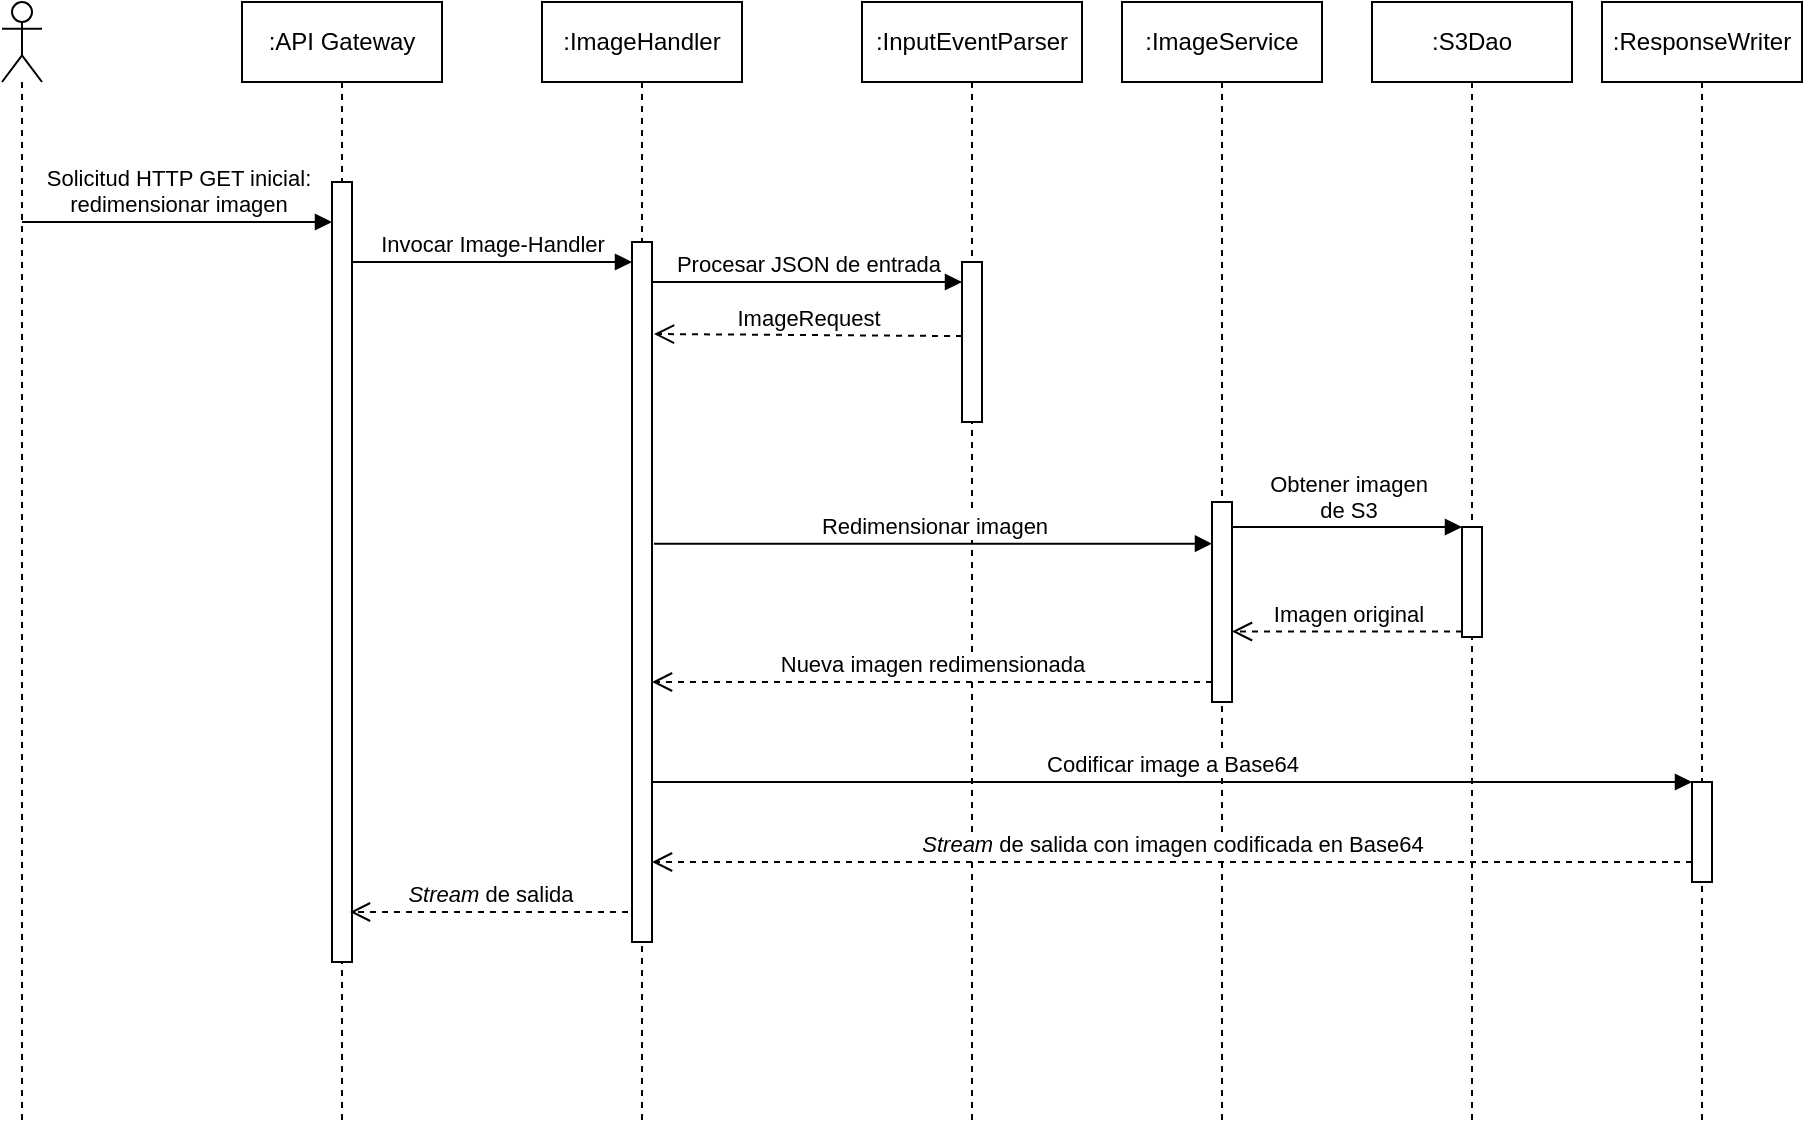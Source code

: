 <mxfile version="10.6.1" type="device"><diagram id="MXgZ015mQMuQDaQZ1EhI" name="Page-1"><mxGraphModel dx="1158" dy="641" grid="1" gridSize="10" guides="1" tooltips="1" connect="1" arrows="1" fold="1" page="1" pageScale="1" pageWidth="3400" pageHeight="4400" math="0" shadow="0"><root><mxCell id="0"/><mxCell id="1" parent="0"/><mxCell id="iaOUVPQQtAkWmX749sJC-1" value=":API Gateway" style="shape=umlLifeline;perimeter=lifelinePerimeter;whiteSpace=wrap;html=1;container=1;collapsible=0;recursiveResize=0;outlineConnect=0;" vertex="1" parent="1"><mxGeometry x="160" y="120" width="100" height="560" as="geometry"/></mxCell><mxCell id="iaOUVPQQtAkWmX749sJC-13" value="" style="html=1;points=[];perimeter=orthogonalPerimeter;" vertex="1" parent="iaOUVPQQtAkWmX749sJC-1"><mxGeometry x="45" y="90" width="10" height="390" as="geometry"/></mxCell><mxCell id="iaOUVPQQtAkWmX749sJC-4" value="" style="shape=umlLifeline;participant=umlActor;perimeter=lifelinePerimeter;whiteSpace=wrap;html=1;container=1;collapsible=0;recursiveResize=0;verticalAlign=top;spacingTop=36;labelBackgroundColor=#ffffff;outlineConnect=0;" vertex="1" parent="1"><mxGeometry x="40" y="120" width="20" height="560" as="geometry"/></mxCell><mxCell id="iaOUVPQQtAkWmX749sJC-6" value=":ImageHandler" style="shape=umlLifeline;perimeter=lifelinePerimeter;whiteSpace=wrap;html=1;container=1;collapsible=0;recursiveResize=0;outlineConnect=0;" vertex="1" parent="1"><mxGeometry x="310" y="120" width="100" height="560" as="geometry"/></mxCell><mxCell id="iaOUVPQQtAkWmX749sJC-15" value="" style="html=1;points=[];perimeter=orthogonalPerimeter;" vertex="1" parent="iaOUVPQQtAkWmX749sJC-6"><mxGeometry x="45" y="120" width="10" height="350" as="geometry"/></mxCell><mxCell id="iaOUVPQQtAkWmX749sJC-7" value=":InputEventParser" style="shape=umlLifeline;perimeter=lifelinePerimeter;whiteSpace=wrap;html=1;container=1;collapsible=0;recursiveResize=0;outlineConnect=0;" vertex="1" parent="1"><mxGeometry x="470" y="120" width="110" height="560" as="geometry"/></mxCell><mxCell id="iaOUVPQQtAkWmX749sJC-17" value="" style="html=1;points=[];perimeter=orthogonalPerimeter;" vertex="1" parent="iaOUVPQQtAkWmX749sJC-7"><mxGeometry x="50" y="130" width="10" height="80" as="geometry"/></mxCell><mxCell id="iaOUVPQQtAkWmX749sJC-8" value=":ImageService" style="shape=umlLifeline;perimeter=lifelinePerimeter;whiteSpace=wrap;html=1;container=1;collapsible=0;recursiveResize=0;outlineConnect=0;" vertex="1" parent="1"><mxGeometry x="600" y="120" width="100" height="560" as="geometry"/></mxCell><mxCell id="iaOUVPQQtAkWmX749sJC-21" value="" style="html=1;points=[];perimeter=orthogonalPerimeter;" vertex="1" parent="iaOUVPQQtAkWmX749sJC-8"><mxGeometry x="45" y="250" width="10" height="100" as="geometry"/></mxCell><mxCell id="iaOUVPQQtAkWmX749sJC-9" value=":S3Dao" style="shape=umlLifeline;perimeter=lifelinePerimeter;whiteSpace=wrap;html=1;container=1;collapsible=0;recursiveResize=0;outlineConnect=0;" vertex="1" parent="1"><mxGeometry x="725" y="120" width="100" height="560" as="geometry"/></mxCell><mxCell id="iaOUVPQQtAkWmX749sJC-23" value="" style="html=1;points=[];perimeter=orthogonalPerimeter;" vertex="1" parent="iaOUVPQQtAkWmX749sJC-9"><mxGeometry x="45" y="262.5" width="10" height="55" as="geometry"/></mxCell><mxCell id="iaOUVPQQtAkWmX749sJC-10" value=":ResponseWriter" style="shape=umlLifeline;perimeter=lifelinePerimeter;whiteSpace=wrap;html=1;container=1;collapsible=0;recursiveResize=0;outlineConnect=0;" vertex="1" parent="1"><mxGeometry x="840" y="120" width="100" height="560" as="geometry"/></mxCell><mxCell id="iaOUVPQQtAkWmX749sJC-26" value="" style="html=1;points=[];perimeter=orthogonalPerimeter;" vertex="1" parent="iaOUVPQQtAkWmX749sJC-10"><mxGeometry x="45" y="390" width="10" height="50" as="geometry"/></mxCell><mxCell id="iaOUVPQQtAkWmX749sJC-14" value="Solicitud HTTP GET inicial:&lt;br&gt;redimensionar imagen&lt;br&gt;" style="html=1;verticalAlign=bottom;startArrow=none;endArrow=block;startSize=8;startFill=0;" edge="1" target="iaOUVPQQtAkWmX749sJC-13" parent="1" source="iaOUVPQQtAkWmX749sJC-4"><mxGeometry relative="1" as="geometry"><mxPoint x="20" y="320" as="sourcePoint"/><Array as="points"><mxPoint x="70" y="230"/></Array></mxGeometry></mxCell><mxCell id="iaOUVPQQtAkWmX749sJC-16" value="Invocar Image-Handler" style="html=1;verticalAlign=bottom;startArrow=none;endArrow=block;startSize=8;startFill=0;" edge="1" target="iaOUVPQQtAkWmX749sJC-15" parent="1" source="iaOUVPQQtAkWmX749sJC-13"><mxGeometry relative="1" as="geometry"><mxPoint x="230" y="290" as="sourcePoint"/><Array as="points"><mxPoint x="230" y="250"/></Array></mxGeometry></mxCell><mxCell id="iaOUVPQQtAkWmX749sJC-18" value="Procesar JSON de entrada" style="html=1;verticalAlign=bottom;startArrow=none;endArrow=block;startSize=8;startFill=0;" edge="1" target="iaOUVPQQtAkWmX749sJC-17" parent="1" source="iaOUVPQQtAkWmX749sJC-15"><mxGeometry relative="1" as="geometry"><mxPoint x="364" y="257.5" as="sourcePoint"/><Array as="points"><mxPoint x="400" y="260"/></Array></mxGeometry></mxCell><mxCell id="iaOUVPQQtAkWmX749sJC-20" value="ImageRequest" style="html=1;verticalAlign=bottom;endArrow=open;dashed=1;endSize=8;exitX=0;exitY=0.463;exitDx=0;exitDy=0;exitPerimeter=0;" edge="1" parent="1" source="iaOUVPQQtAkWmX749sJC-17"><mxGeometry relative="1" as="geometry"><mxPoint x="480" y="310" as="sourcePoint"/><mxPoint x="366" y="286" as="targetPoint"/></mxGeometry></mxCell><mxCell id="iaOUVPQQtAkWmX749sJC-22" value="Redimensionar imagen" style="html=1;verticalAlign=bottom;startArrow=none;endArrow=block;startSize=8;exitX=1.1;exitY=0.431;exitDx=0;exitDy=0;exitPerimeter=0;startFill=0;" edge="1" target="iaOUVPQQtAkWmX749sJC-21" parent="1" source="iaOUVPQQtAkWmX749sJC-15"><mxGeometry relative="1" as="geometry"><mxPoint x="585" y="300" as="sourcePoint"/></mxGeometry></mxCell><mxCell id="iaOUVPQQtAkWmX749sJC-24" value="Obtener imagen&lt;br&gt;de S3&lt;br&gt;" style="html=1;verticalAlign=bottom;endArrow=block;entryX=0;entryY=0;" edge="1" target="iaOUVPQQtAkWmX749sJC-23" parent="1" source="iaOUVPQQtAkWmX749sJC-21"><mxGeometry relative="1" as="geometry"><mxPoint x="715" y="395" as="sourcePoint"/></mxGeometry></mxCell><mxCell id="iaOUVPQQtAkWmX749sJC-25" value="Imagen original" style="html=1;verticalAlign=bottom;endArrow=open;dashed=1;endSize=8;exitX=0;exitY=0.95;" edge="1" source="iaOUVPQQtAkWmX749sJC-23" parent="1" target="iaOUVPQQtAkWmX749sJC-21"><mxGeometry relative="1" as="geometry"><mxPoint x="715" y="471" as="targetPoint"/></mxGeometry></mxCell><mxCell id="iaOUVPQQtAkWmX749sJC-27" value="Codificar image a Base64" style="html=1;verticalAlign=bottom;endArrow=block;entryX=0;entryY=0;" edge="1" target="iaOUVPQQtAkWmX749sJC-26" parent="1" source="iaOUVPQQtAkWmX749sJC-15"><mxGeometry relative="1" as="geometry"><mxPoint x="865" y="510" as="sourcePoint"/></mxGeometry></mxCell><mxCell id="iaOUVPQQtAkWmX749sJC-28" value="&lt;i&gt;Stream&lt;/i&gt; de salida con imagen codificada en Base64" style="html=1;verticalAlign=bottom;endArrow=open;dashed=1;endSize=8;" edge="1" source="iaOUVPQQtAkWmX749sJC-26" parent="1" target="iaOUVPQQtAkWmX749sJC-15"><mxGeometry relative="1" as="geometry"><mxPoint x="865" y="586" as="targetPoint"/><Array as="points"><mxPoint x="620" y="550"/></Array></mxGeometry></mxCell><mxCell id="iaOUVPQQtAkWmX749sJC-30" value="&lt;i&gt;Stream&lt;/i&gt; de salida" style="html=1;verticalAlign=bottom;endArrow=open;dashed=1;endSize=8;exitX=-0.2;exitY=0.957;exitDx=0;exitDy=0;exitPerimeter=0;" edge="1" parent="1" source="iaOUVPQQtAkWmX749sJC-15"><mxGeometry relative="1" as="geometry"><mxPoint x="290" y="550" as="sourcePoint"/><mxPoint x="214" y="575" as="targetPoint"/><Array as="points"/></mxGeometry></mxCell><mxCell id="iaOUVPQQtAkWmX749sJC-31" value="Nueva imagen redimensionada" style="html=1;verticalAlign=bottom;endArrow=open;dashed=1;endSize=8;" edge="1" parent="1" source="iaOUVPQQtAkWmX749sJC-21" target="iaOUVPQQtAkWmX749sJC-15"><mxGeometry relative="1" as="geometry"><mxPoint x="600" y="470" as="sourcePoint"/><mxPoint x="520" y="470" as="targetPoint"/><Array as="points"><mxPoint x="460" y="460"/></Array></mxGeometry></mxCell></root></mxGraphModel></diagram></mxfile>